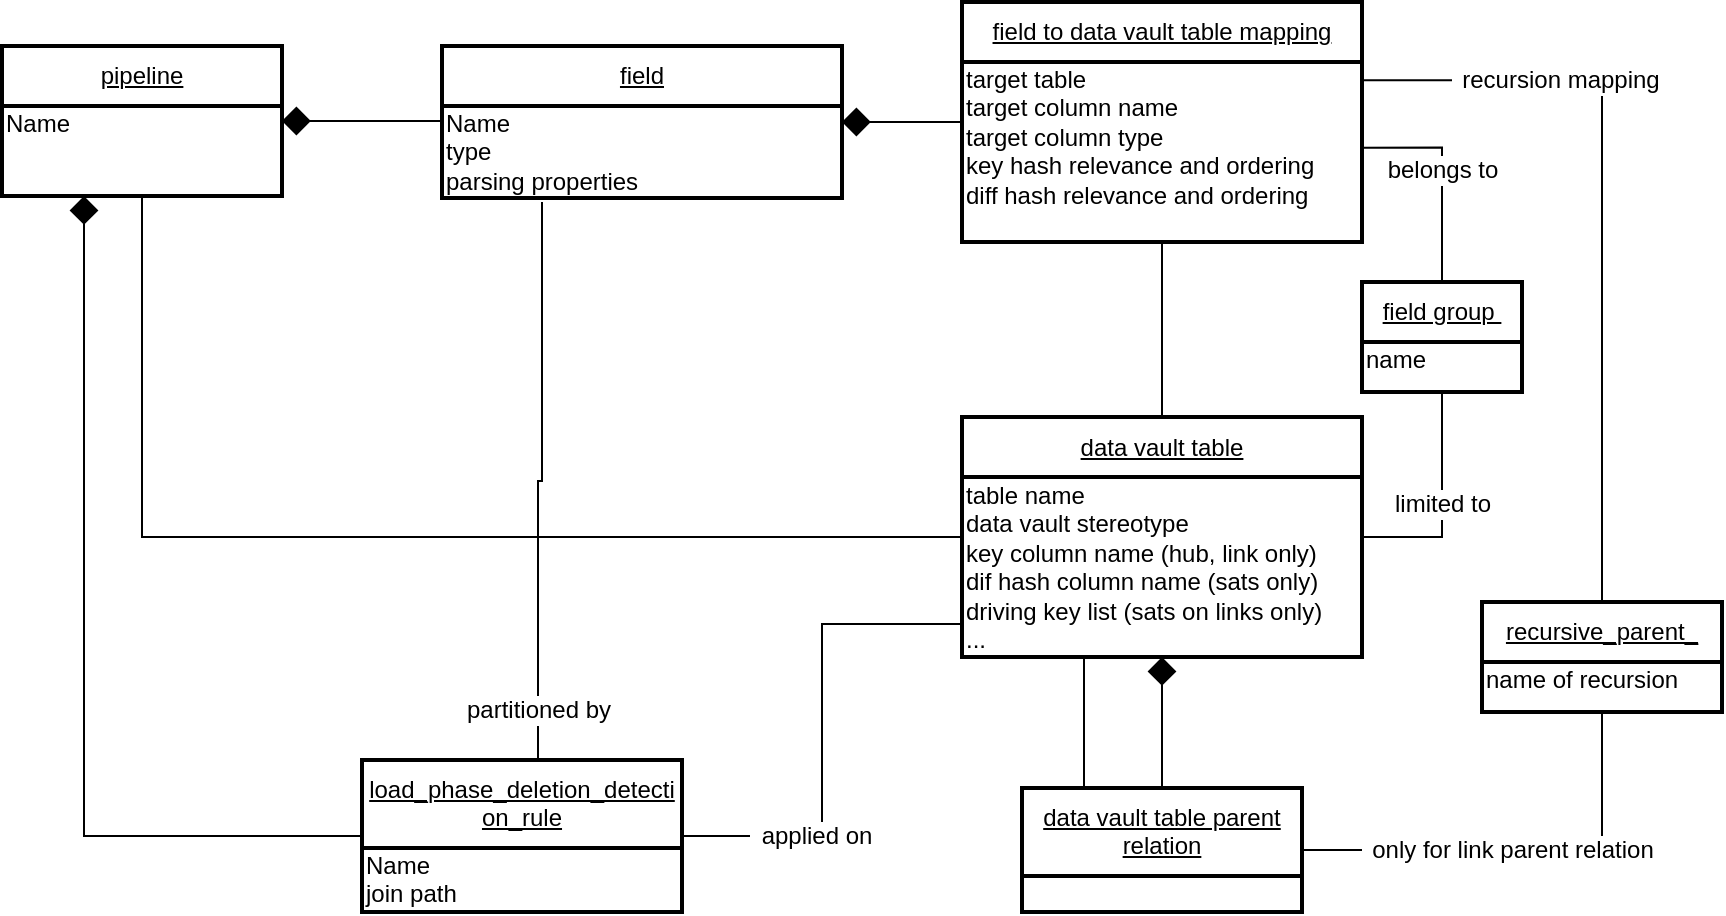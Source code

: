 <mxfile version="20.8.13" type="embed"><diagram id="ijRAcNG_xyvAAmmFcgrQ" name="Seite-1"><mxGraphModel dx="1434" dy="813" grid="1" gridSize="10" guides="1" tooltips="1" connect="1" arrows="1" fold="1" page="1" pageScale="1" pageWidth="827" pageHeight="1169" math="0" shadow="0"><root><mxCell id="0"/><mxCell id="1" parent="0"/><mxCell id="78bXQyf61V3LpKi4EcEU-1" style="shape=rect;verticalAlign=top;align=left;fontSize=12;fontFamily=Helvetica;shadow=0;strokeWidth=2;fillColor=#FFFFFF;strokeColor=#000000;opacity=100.0;gliffyId=61;" vertex="1" parent="1"><mxGeometry x="200" y="389" width="160" height="76" as="geometry"/></mxCell><mxCell id="78bXQyf61V3LpKi4EcEU-2" value="&lt;div style='width: 157.0px;height:auto;word-break: break-word;'&gt;&lt;div align=&quot;center&quot;&gt;&lt;span style=&quot;font-family: Arial; font-size: 12px; font-weight: normal; text-decoration: underline; line-height: 14px;&quot;&gt;load_phase_deletion_detection_rule&lt;/span&gt;&lt;/div&gt;&lt;/div&gt;" style="shape=rect;shadow=0;strokeWidth=2;fillColor=#FFFFFF;strokeColor=#000000;opacity=100.0;html=1;nl2Br=0;verticalAlign=top;align=center;spacingLeft=6.0;spacingRight=6;spacingTop=1.0;spacingBottom=8;whiteSpace=wrap;gliffyId=62;" vertex="1" parent="78bXQyf61V3LpKi4EcEU-1"><mxGeometry width="160" height="44" as="geometry"/></mxCell><mxCell id="78bXQyf61V3LpKi4EcEU-3" value="&lt;div style='width: 157.0px;height:auto;word-break: break-word;'&gt;&lt;div align=&quot;left&quot;&gt;&lt;span style=&quot;font-family: Arial; font-size: 12px; font-weight: normal; text-decoration: none; line-height: 14px;&quot;&gt;Name&lt;/span&gt;&lt;/div&gt;&lt;div align=&quot;left&quot;&gt;&lt;span style=&quot;font-family: Arial; font-size: 12px; font-weight: normal; text-decoration: none; line-height: 14px;&quot;&gt;join path&lt;/span&gt;&lt;/div&gt;&lt;/div&gt;" style="shape=rect;shadow=0;strokeWidth=2;fillColor=#FFFFFF;strokeColor=#000000;opacity=100.0;html=1;nl2Br=0;verticalAlign=top;align=left;spacingLeft=0.0;spacingRight=0;spacingTop=-5.0;spacingBottom=2;whiteSpace=wrap;gliffyId=64;" vertex="1" parent="78bXQyf61V3LpKi4EcEU-1"><mxGeometry y="44" width="160" height="32" as="geometry"/></mxCell><mxCell id="78bXQyf61V3LpKi4EcEU-4" style="shape=rect;verticalAlign=top;align=left;fontSize=12;fontFamily=Helvetica;shadow=0;strokeWidth=2;fillColor=#FFFFFF;strokeColor=#000000;opacity=100.0;gliffyId=2;" vertex="1" parent="1"><mxGeometry x="20" y="32" width="140" height="75" as="geometry"/></mxCell><mxCell id="78bXQyf61V3LpKi4EcEU-5" value="&lt;div style='width: 137.0px;height:auto;word-break: break-word;'&gt;&lt;div align=&quot;center&quot;&gt;&lt;span style=&quot;font-family: Arial; font-size: 12px; font-weight: normal; text-decoration: underline; line-height: 14px;&quot;&gt;pipeline&lt;/span&gt;&lt;/div&gt;&lt;/div&gt;" style="shape=rect;shadow=0;strokeWidth=2;fillColor=#FFFFFF;strokeColor=#000000;opacity=100.0;html=1;nl2Br=0;verticalAlign=top;align=center;spacingLeft=6.0;spacingRight=6;spacingTop=1.0;spacingBottom=8;whiteSpace=wrap;gliffyId=3;" vertex="1" parent="78bXQyf61V3LpKi4EcEU-4"><mxGeometry width="140" height="30" as="geometry"/></mxCell><mxCell id="78bXQyf61V3LpKi4EcEU-6" value="&lt;div style='width: 137.0px;height:auto;word-break: break-word;'&gt;&lt;div align=&quot;left&quot;&gt;&lt;span style=&quot;font-family: Arial; font-size: 12px; font-weight: normal; text-decoration: none; line-height: 14px;&quot; class=&quot;&quot;&gt;Name&lt;/span&gt;&lt;/div&gt;&lt;/div&gt;" style="shape=rect;shadow=0;strokeWidth=2;fillColor=#FFFFFF;strokeColor=#000000;opacity=100.0;html=1;nl2Br=0;verticalAlign=top;align=left;spacingLeft=0.0;spacingRight=0;spacingTop=-5.0;spacingBottom=2;whiteSpace=wrap;gliffyId=5;" vertex="1" parent="78bXQyf61V3LpKi4EcEU-4"><mxGeometry y="30" width="140" height="45" as="geometry"/></mxCell><mxCell id="78bXQyf61V3LpKi4EcEU-7" style="shape=rect;verticalAlign=top;align=left;fontSize=12;fontFamily=Helvetica;shadow=0;strokeWidth=2;fillColor=#FFFFFF;strokeColor=#000000;opacity=100.0;gliffyId=7;" vertex="1" parent="1"><mxGeometry x="240" y="32" width="200" height="76" as="geometry"/></mxCell><mxCell id="78bXQyf61V3LpKi4EcEU-8" value="&lt;div style='width: 197.0px;height:auto;word-break: break-word;'&gt;&lt;div align=&quot;center&quot;&gt;&lt;span style=&quot;font-family: Arial; font-size: 12px; font-weight: normal; text-decoration: underline; line-height: 14px;&quot; class=&quot;&quot;&gt;field&lt;/span&gt;&lt;/div&gt;&lt;/div&gt;" style="shape=rect;shadow=0;strokeWidth=2;fillColor=#FFFFFF;strokeColor=#000000;opacity=100.0;html=1;nl2Br=0;verticalAlign=top;align=center;spacingLeft=6.0;spacingRight=6;spacingTop=1.0;spacingBottom=8;whiteSpace=wrap;gliffyId=8;" vertex="1" parent="78bXQyf61V3LpKi4EcEU-7"><mxGeometry width="200" height="30" as="geometry"/></mxCell><mxCell id="78bXQyf61V3LpKi4EcEU-9" value="&lt;div style='width: 197.0px;height:auto;word-break: break-word;'&gt;&lt;div align=&quot;left&quot;&gt;&lt;span style=&quot;font-family: Arial; font-size: 12px; font-weight: normal; text-decoration: none; line-height: 14px;&quot;&gt;Name&lt;/span&gt;&lt;/div&gt;&lt;div align=&quot;left&quot;&gt;&lt;span style=&quot;font-family: Arial; font-size: 12px; font-weight: normal; text-decoration: none; line-height: 14px;&quot;&gt;type&lt;/span&gt;&lt;/div&gt;&lt;div align=&quot;left&quot;&gt;&lt;span style=&quot;font-family: Arial; font-size: 12px; font-weight: normal; text-decoration: none; line-height: 14px;&quot;&gt;parsing properties&lt;/span&gt;&lt;/div&gt;&lt;/div&gt;" style="shape=rect;shadow=0;strokeWidth=2;fillColor=#FFFFFF;strokeColor=#000000;opacity=100.0;html=1;nl2Br=0;verticalAlign=top;align=left;spacingLeft=0.0;spacingRight=0;spacingTop=-5.0;spacingBottom=2;whiteSpace=wrap;gliffyId=10;" vertex="1" parent="78bXQyf61V3LpKi4EcEU-7"><mxGeometry y="30" width="200" height="46" as="geometry"/></mxCell><mxCell id="78bXQyf61V3LpKi4EcEU-10" style="shape=rect;verticalAlign=top;align=left;fontSize=12;fontFamily=Helvetica;shadow=0;strokeWidth=2;fillColor=#FFFFFF;strokeColor=#000000;opacity=100.0;gliffyId=12;" vertex="1" parent="1"><mxGeometry x="500" y="217.5" width="200" height="120" as="geometry"/></mxCell><mxCell id="78bXQyf61V3LpKi4EcEU-11" value="&lt;div style='width: 197.0px;height:auto;word-break: break-word;'&gt;&lt;div align=&quot;center&quot;&gt;&lt;span style=&quot;font-family: Arial; font-size: 12px; font-weight: normal; text-decoration: underline; line-height: 14px;&quot;&gt;data vault table&lt;/span&gt;&lt;/div&gt;&lt;/div&gt;" style="shape=rect;shadow=0;strokeWidth=2;fillColor=#FFFFFF;strokeColor=#000000;opacity=100.0;html=1;nl2Br=0;verticalAlign=top;align=center;spacingLeft=6.0;spacingRight=6;spacingTop=1.0;spacingBottom=8;whiteSpace=wrap;gliffyId=13;" vertex="1" parent="78bXQyf61V3LpKi4EcEU-10"><mxGeometry width="200" height="30" as="geometry"/></mxCell><mxCell id="78bXQyf61V3LpKi4EcEU-12" value="&lt;div style='width: 197.0px;height:auto;word-break: break-word;'&gt;&lt;div align=&quot;left&quot;&gt;&lt;span style=&quot;font-family: Arial; font-size: 12px; font-weight: normal; text-decoration: none; line-height: 14px;&quot;&gt;table name&lt;/span&gt;&lt;/div&gt;&lt;div align=&quot;left&quot;&gt;&lt;span style=&quot;font-family: Arial; font-size: 12px; font-weight: normal; text-decoration: none; line-height: 14px;&quot;&gt;data vault stereotype&lt;/span&gt;&lt;/div&gt;&lt;div align=&quot;left&quot;&gt;&lt;span style=&quot;font-family: Arial; font-size: 12px; font-weight: normal; text-decoration: none; line-height: 14px;&quot;&gt;key column name (hub, link only)&lt;/span&gt;&lt;/div&gt;&lt;div align=&quot;left&quot;&gt;&lt;span style=&quot;font-family: Arial; font-size: 12px; font-weight: normal; text-decoration: none; line-height: 14px;&quot;&gt;dif hash column name (sats only)&lt;/span&gt;&lt;/div&gt;&lt;div align=&quot;left&quot;&gt;&lt;span style=&quot;font-family: Arial; font-size: 12px; font-weight: normal; text-decoration: none; line-height: 14px;&quot;&gt;driving key list (sats on links only)&lt;/span&gt;&lt;/div&gt;&lt;div align=&quot;left&quot;&gt;&lt;span style=&quot;font-family: Arial; font-size: 12px; font-weight: normal; text-decoration: none; line-height: 14px;&quot;&gt;...&lt;/span&gt;&lt;/div&gt;&lt;/div&gt;" style="shape=rect;shadow=0;strokeWidth=2;fillColor=#FFFFFF;strokeColor=#000000;opacity=100.0;html=1;nl2Br=0;verticalAlign=top;align=left;spacingLeft=0.0;spacingRight=0;spacingTop=-5.0;spacingBottom=2;whiteSpace=wrap;gliffyId=15;" vertex="1" parent="78bXQyf61V3LpKi4EcEU-10"><mxGeometry y="30" width="200" height="90" as="geometry"/></mxCell><mxCell id="78bXQyf61V3LpKi4EcEU-13" style="shape=rect;verticalAlign=top;align=left;fontSize=12;fontFamily=Helvetica;shadow=0;strokeWidth=2;fillColor=#FFFFFF;strokeColor=#000000;opacity=100.0;gliffyId=26;" vertex="1" parent="1"><mxGeometry x="500" y="10" width="200" height="120" as="geometry"/></mxCell><mxCell id="78bXQyf61V3LpKi4EcEU-14" value="&lt;div style='width: 197.0px;height:auto;word-break: break-word;'&gt;&lt;div align=&quot;center&quot;&gt;&lt;span style=&quot;font-family: Arial; font-size: 12px; font-weight: normal; text-decoration: underline; line-height: 14px;&quot;&gt;field to data vault table mapping&lt;/span&gt;&lt;/div&gt;&lt;/div&gt;" style="shape=rect;shadow=0;strokeWidth=2;fillColor=#FFFFFF;strokeColor=#000000;opacity=100.0;html=1;nl2Br=0;verticalAlign=top;align=center;spacingLeft=6.0;spacingRight=6;spacingTop=1.0;spacingBottom=8;whiteSpace=wrap;gliffyId=27;" vertex="1" parent="78bXQyf61V3LpKi4EcEU-13"><mxGeometry width="200" height="30" as="geometry"/></mxCell><mxCell id="78bXQyf61V3LpKi4EcEU-15" value="&lt;div style='width: 197.0px;height:auto;word-break: break-word;'&gt;&lt;div align=&quot;left&quot;&gt;&lt;span style=&quot;font-family: Arial; font-size: 12px; font-weight: normal; text-decoration: none; line-height: 14px;&quot;&gt;target table&lt;/span&gt;&lt;/div&gt;&lt;div align=&quot;left&quot;&gt;&lt;span style=&quot;font-family: Arial; font-size: 12px; font-weight: normal; text-decoration: none; line-height: 14px;&quot;&gt;target column name&lt;/span&gt;&lt;/div&gt;&lt;div align=&quot;left&quot;&gt;&lt;span style=&quot;font-family: Arial; font-size: 12px; font-weight: normal; text-decoration: none; line-height: 14px;&quot;&gt;target column type&lt;/span&gt;&lt;/div&gt;&lt;div align=&quot;left&quot;&gt;&lt;span style=&quot;font-family: Arial; font-size: 12px; font-weight: normal; text-decoration: none; line-height: 14px;&quot;&gt;key hash relevance and ordering&lt;/span&gt;&lt;/div&gt;&lt;div align=&quot;left&quot;&gt;&lt;span style=&quot;font-family: Arial; font-size: 12px; font-weight: normal; text-decoration: none; line-height: 14px;&quot;&gt;diff hash relevance&amp;nbsp;and ordering&lt;/span&gt;&lt;/div&gt;&lt;/div&gt;" style="shape=rect;shadow=0;strokeWidth=2;fillColor=#FFFFFF;strokeColor=#000000;opacity=100.0;html=1;nl2Br=0;verticalAlign=top;align=left;spacingLeft=0.0;spacingRight=0;spacingTop=-5.0;spacingBottom=2;whiteSpace=wrap;gliffyId=29;" vertex="1" parent="78bXQyf61V3LpKi4EcEU-13"><mxGeometry y="30" width="200" height="90" as="geometry"/></mxCell><mxCell id="78bXQyf61V3LpKi4EcEU-16" style="shape=rect;verticalAlign=top;align=left;fontSize=12;fontFamily=Helvetica;shadow=0;strokeWidth=2;fillColor=#FFFFFF;strokeColor=#000000;opacity=100.0;gliffyId=33;" vertex="1" parent="1"><mxGeometry x="530" y="403" width="140" height="62" as="geometry"/></mxCell><mxCell id="78bXQyf61V3LpKi4EcEU-17" value="&lt;div style='width: 137.0px;height:auto;word-break: break-word;'&gt;&lt;div align=&quot;center&quot;&gt;&lt;span style=&quot;font-family: Arial; font-size: 12px; font-weight: normal; text-decoration: underline; line-height: 14px;&quot;&gt;data vault table parent relation&lt;/span&gt;&lt;/div&gt;&lt;/div&gt;" style="shape=rect;shadow=0;strokeWidth=2;fillColor=#FFFFFF;strokeColor=#000000;opacity=100.0;html=1;nl2Br=0;verticalAlign=top;align=center;spacingLeft=6.0;spacingRight=6;spacingTop=1.0;spacingBottom=8;whiteSpace=wrap;gliffyId=34;" vertex="1" parent="78bXQyf61V3LpKi4EcEU-16"><mxGeometry width="140" height="44" as="geometry"/></mxCell><mxCell id="78bXQyf61V3LpKi4EcEU-18" value="&lt;div style='width: 137.0px;height:auto;word-break: break-word;'&gt;&lt;div align=&quot;left&quot;&gt;&lt;span style=&quot;font-family: Arial; font-size: 12px; font-weight: normal; text-decoration: none; line-height: 14px;&quot; class=&quot;&quot;&gt;&amp;nbsp;&lt;/span&gt;&lt;/div&gt;&lt;/div&gt;" style="shape=rect;shadow=0;strokeWidth=2;fillColor=#FFFFFF;strokeColor=#000000;opacity=100.0;html=1;nl2Br=0;verticalAlign=top;align=left;spacingLeft=0.0;spacingRight=0;spacingTop=-5.0;spacingBottom=2;whiteSpace=wrap;gliffyId=36;" vertex="1" parent="78bXQyf61V3LpKi4EcEU-16"><mxGeometry y="44" width="140" height="18" as="geometry"/></mxCell><mxCell id="78bXQyf61V3LpKi4EcEU-19" style="shape=rect;verticalAlign=top;align=left;fontSize=12;fontFamily=Helvetica;shadow=0;strokeWidth=2;fillColor=#FFFFFF;strokeColor=#000000;opacity=100.0;gliffyId=39;" vertex="1" parent="1"><mxGeometry x="700" y="150" width="80" height="55" as="geometry"/></mxCell><mxCell id="78bXQyf61V3LpKi4EcEU-20" value="&lt;div style='width: 77.0px;height:auto;word-break: break-word;'&gt;&lt;div align=&quot;center&quot;&gt;&lt;span style=&quot;font-family: Arial; font-size: 12px; font-weight: normal; text-decoration: underline; line-height: 14px;&quot;&gt;field group&amp;nbsp;&lt;/span&gt;&lt;/div&gt;&lt;/div&gt;" style="shape=rect;shadow=0;strokeWidth=2;fillColor=#FFFFFF;strokeColor=#000000;opacity=100.0;html=1;nl2Br=0;verticalAlign=top;align=center;spacingLeft=6.0;spacingRight=6;spacingTop=1.0;spacingBottom=8;whiteSpace=wrap;gliffyId=40;" vertex="1" parent="78bXQyf61V3LpKi4EcEU-19"><mxGeometry width="80" height="30" as="geometry"/></mxCell><mxCell id="78bXQyf61V3LpKi4EcEU-21" value="&lt;div style='width: 77.0px;height:auto;word-break: break-word;'&gt;&lt;div align=&quot;left&quot;&gt;&lt;span style=&quot;font-family: Arial; font-size: 12px; font-weight: normal; text-decoration: none; line-height: 14px;&quot; class=&quot;&quot;&gt;name&lt;/span&gt;&lt;/div&gt;&lt;/div&gt;" style="shape=rect;shadow=0;strokeWidth=2;fillColor=#FFFFFF;strokeColor=#000000;opacity=100.0;html=1;nl2Br=0;verticalAlign=top;align=left;spacingLeft=0.0;spacingRight=0;spacingTop=-5.0;spacingBottom=2;whiteSpace=wrap;gliffyId=42;" vertex="1" parent="78bXQyf61V3LpKi4EcEU-19"><mxGeometry y="30" width="80" height="25" as="geometry"/></mxCell><mxCell id="78bXQyf61V3LpKi4EcEU-22" style="shape=rect;verticalAlign=top;align=left;fontSize=12;fontFamily=Helvetica;shadow=0;strokeWidth=2;fillColor=#FFFFFF;strokeColor=#000000;opacity=100.0;gliffyId=48;" vertex="1" parent="1"><mxGeometry x="760" y="310" width="120" height="55" as="geometry"/></mxCell><mxCell id="78bXQyf61V3LpKi4EcEU-23" value="&lt;div style='width: 117.0px;height:auto;word-break: break-word;'&gt;&lt;div align=&quot;center&quot;&gt;&lt;span style=&quot;font-family: Arial; font-size: 12px; font-weight: normal; text-decoration: underline; line-height: 14px;&quot;&gt;recursive_parent_&lt;/span&gt;&lt;/div&gt;&lt;/div&gt;" style="shape=rect;shadow=0;strokeWidth=2;fillColor=#FFFFFF;strokeColor=#000000;opacity=100.0;html=1;nl2Br=0;verticalAlign=top;align=center;spacingLeft=6.0;spacingRight=6;spacingTop=1.0;spacingBottom=8;whiteSpace=wrap;gliffyId=49;" vertex="1" parent="78bXQyf61V3LpKi4EcEU-22"><mxGeometry width="120" height="30" as="geometry"/></mxCell><mxCell id="78bXQyf61V3LpKi4EcEU-24" value="&lt;div style='width: 117.0px;height:auto;word-break: break-word;'&gt;&lt;div align=&quot;left&quot;&gt;&lt;span style=&quot;font-family: Arial; font-size: 12px; font-weight: normal; text-decoration: none; line-height: 14px;&quot;&gt;name of recursion&lt;/span&gt;&lt;/div&gt;&lt;/div&gt;" style="shape=rect;shadow=0;strokeWidth=2;fillColor=#FFFFFF;strokeColor=#000000;opacity=100.0;html=1;nl2Br=0;verticalAlign=top;align=left;spacingLeft=0.0;spacingRight=0;spacingTop=-5.0;spacingBottom=2;whiteSpace=wrap;gliffyId=51;" vertex="1" parent="78bXQyf61V3LpKi4EcEU-22"><mxGeometry y="30" width="120" height="25" as="geometry"/></mxCell><mxCell id="78bXQyf61V3LpKi4EcEU-25" style="shape=filledEdge;strokeWidth=1;strokeColor=#000000;fillColor=none;startArrow=none;startFill=0;startSize=6;endArrow=diamond;endFill=1;endSize=12;rounded=0;gliffyId=68;edgeStyle=orthogonalEdgeStyle;" edge="1" parent="1" source="78bXQyf61V3LpKi4EcEU-1" target="78bXQyf61V3LpKi4EcEU-4"><mxGeometry width="100" height="100" relative="1" as="geometry"><Array as="points"><mxPoint x="200" y="427"/><mxPoint x="61" y="427"/><mxPoint x="61" y="107"/></Array></mxGeometry></mxCell><mxCell id="78bXQyf61V3LpKi4EcEU-26" style="shape=filledEdge;strokeWidth=1;strokeColor=#000000;fillColor=none;startArrow=none;startFill=0;startSize=6;endArrow=diamond;endFill=1;endSize=12;rounded=0;gliffyId=24;edgeStyle=orthogonalEdgeStyle;" edge="1" parent="1" source="78bXQyf61V3LpKi4EcEU-7" target="78bXQyf61V3LpKi4EcEU-4"><mxGeometry width="100" height="100" relative="1" as="geometry"><Array as="points"><mxPoint x="240.002" y="69.5"/><mxPoint x="213.334" y="69.5"/><mxPoint x="186.667" y="69.5"/><mxPoint x="160" y="69.5"/></Array></mxGeometry></mxCell><mxCell id="78bXQyf61V3LpKi4EcEU-27" style="shape=filledEdge;strokeWidth=1;strokeColor=#000000;fillColor=none;startArrow=none;startFill=0;startSize=6;endArrow=diamond;endFill=1;endSize=12;rounded=0;gliffyId=31;edgeStyle=orthogonalEdgeStyle;" edge="1" parent="1" source="78bXQyf61V3LpKi4EcEU-13" target="78bXQyf61V3LpKi4EcEU-7"><mxGeometry width="100" height="100" relative="1" as="geometry"><Array as="points"><mxPoint x="500" y="70"/><mxPoint x="480" y="70"/><mxPoint x="460" y="70"/><mxPoint x="440" y="70"/></Array></mxGeometry></mxCell><mxCell id="78bXQyf61V3LpKi4EcEU-28" style="shape=filledEdge;strokeWidth=1;strokeColor=#000000;fillColor=none;startArrow=none;startFill=0;startSize=6;endArrow=diamond;endFill=1;endSize=12;rounded=0;gliffyId=38;edgeStyle=orthogonalEdgeStyle;" edge="1" parent="1" source="78bXQyf61V3LpKi4EcEU-16" target="78bXQyf61V3LpKi4EcEU-10"><mxGeometry width="100" height="100" relative="1" as="geometry"><Array as="points"><mxPoint x="600" y="403"/><mxPoint x="600" y="381.167"/><mxPoint x="600" y="359.333"/><mxPoint x="600" y="337.5"/></Array></mxGeometry></mxCell><mxCell id="78bXQyf61V3LpKi4EcEU-29" style="shape=filledEdge;strokeWidth=1;strokeColor=#000000;fillColor=none;startArrow=none;startFill=0;startSize=6;endArrow=none;endFill=0;endSize=6;rounded=0;gliffyId=25;exitX=0.5;exitY=1.0;exitPerimeter=0;entryX=0.0;entryY=0.5;entryPerimeter=0;edgeStyle=orthogonalEdgeStyle;" edge="1" parent="1" source="78bXQyf61V3LpKi4EcEU-4" target="78bXQyf61V3LpKi4EcEU-10"><mxGeometry width="100" height="100" relative="1" as="geometry"><Array as="points"><mxPoint x="90" y="107"/><mxPoint x="90" y="277.5"/><mxPoint x="500" y="277.5"/></Array></mxGeometry></mxCell><mxCell id="78bXQyf61V3LpKi4EcEU-30" style="shape=filledEdge;strokeWidth=1;strokeColor=#000000;fillColor=none;startArrow=none;startFill=0;startSize=6;endArrow=none;endFill=0;endSize=6;rounded=0;html=1;nl2Br=0;gliffyId=70;exitX=1.0;exitY=0.5;exitPerimeter=0;entryX=0.0;entryY=0.863;entryPerimeter=0;edgeStyle=orthogonalEdgeStyle;" edge="1" parent="1" source="78bXQyf61V3LpKi4EcEU-1" target="78bXQyf61V3LpKi4EcEU-10"><mxGeometry width="100" height="100" relative="1" as="geometry"><Array as="points"><mxPoint x="360" y="427"/><mxPoint x="430" y="427"/><mxPoint x="430" y="321"/><mxPoint x="500" y="321"/></Array></mxGeometry></mxCell><mxCell id="78bXQyf61V3LpKi4EcEU-31" value="&lt;div style='width: 66.391px;height:auto;word-break: break-word;'&gt;&lt;div align=&quot;center&quot;&gt;&lt;span style=&quot;font-family: Arial; font-size: 12px; line-height: 14px;&quot;&gt;applied on&lt;/span&gt;&lt;/div&gt;&lt;/div&gt;" style="text;html=1;nl2Br=0;labelBackgroundColor=#FFFFFF;html=1;nl2Br=0;verticalAlign=middle;align=center;spacingLeft=0.0;spacingRight=0;gliffyId=71;" vertex="1" parent="78bXQyf61V3LpKi4EcEU-30"><mxGeometry x="-0.457" relative="1" as="geometry"><mxPoint as="offset"/></mxGeometry></mxCell><mxCell id="78bXQyf61V3LpKi4EcEU-32" style="shape=filledEdge;strokeWidth=1;strokeColor=#000000;fillColor=none;startArrow=none;startFill=0;startSize=6;endArrow=none;endFill=0;endSize=6;rounded=0;html=1;nl2Br=0;gliffyId=72;exitX=0.55;exitY=0.0;exitPerimeter=0;edgeStyle=orthogonalEdgeStyle;" edge="1" parent="1" source="78bXQyf61V3LpKi4EcEU-1"><mxGeometry width="100" height="100" relative="1" as="geometry"><mxPoint x="290" y="110" as="targetPoint"/><Array as="points"><mxPoint x="288" y="389"/><mxPoint x="288" y="249.5"/><mxPoint x="290" y="249.5"/></Array></mxGeometry></mxCell><mxCell id="78bXQyf61V3LpKi4EcEU-33" value="&lt;div style='width: 83.047px;height:auto;word-break: break-word;'&gt;&lt;div align=&quot;center&quot;&gt;&lt;span style=&quot;font-family: Arial; font-size: 12px; line-height: 14px;&quot;&gt;partitioned by&lt;/span&gt;&lt;/div&gt;&lt;/div&gt;" style="text;html=1;nl2Br=0;labelBackgroundColor=#FFFFFF;html=1;nl2Br=0;verticalAlign=middle;align=center;spacingLeft=0.0;spacingRight=0;gliffyId=73;" vertex="1" parent="78bXQyf61V3LpKi4EcEU-32"><mxGeometry x="-0.82" relative="1" as="geometry"><mxPoint as="offset"/></mxGeometry></mxCell><mxCell id="78bXQyf61V3LpKi4EcEU-34" style="shape=filledEdge;strokeWidth=1;strokeColor=#000000;fillColor=none;startArrow=none;startFill=0;startSize=6;endArrow=none;endFill=0;endSize=6;rounded=0;gliffyId=32;exitX=0.5;exitY=0.0;exitPerimeter=0;entryX=0.5;entryY=1.0;entryPerimeter=0;edgeStyle=orthogonalEdgeStyle;" edge="1" parent="1" source="78bXQyf61V3LpKi4EcEU-10" target="78bXQyf61V3LpKi4EcEU-13"><mxGeometry width="100" height="100" relative="1" as="geometry"><Array as="points"><mxPoint x="600" y="217.5"/><mxPoint x="600" y="188.333"/><mxPoint x="600" y="159.167"/><mxPoint x="600" y="130"/></Array></mxGeometry></mxCell><mxCell id="78bXQyf61V3LpKi4EcEU-35" style="shape=filledEdge;strokeWidth=1;strokeColor=#000000;fillColor=none;startArrow=none;startFill=0;startSize=6;endArrow=none;endFill=0;endSize=6;rounded=0;gliffyId=74;exitX=0.2;exitY=0.0;exitPerimeter=0;entryX=0.305;entryY=1.0;entryPerimeter=0;edgeStyle=orthogonalEdgeStyle;" edge="1" parent="1" source="78bXQyf61V3LpKi4EcEU-16" target="78bXQyf61V3LpKi4EcEU-10"><mxGeometry width="100" height="100" relative="1" as="geometry"><Array as="points"><mxPoint x="561" y="403.069"/><mxPoint x="561" y="381.212"/><mxPoint x="561" y="359.356"/><mxPoint x="561" y="337.5"/></Array></mxGeometry></mxCell><mxCell id="78bXQyf61V3LpKi4EcEU-36" style="shape=filledEdge;strokeWidth=1;strokeColor=#000000;fillColor=none;startArrow=none;startFill=0;startSize=6;endArrow=none;endFill=0;endSize=6;rounded=0;html=1;nl2Br=0;gliffyId=44;exitX=1.0;exitY=0.5;exitPerimeter=0;entryX=0.5;entryY=1.0;entryPerimeter=0;edgeStyle=orthogonalEdgeStyle;" edge="1" parent="1" source="78bXQyf61V3LpKi4EcEU-10" target="78bXQyf61V3LpKi4EcEU-19"><mxGeometry width="100" height="100" relative="1" as="geometry"><Array as="points"><mxPoint x="700" y="277.5"/><mxPoint x="740" y="277.5"/><mxPoint x="740" y="205"/></Array></mxGeometry></mxCell><mxCell id="78bXQyf61V3LpKi4EcEU-37" value="&lt;div style='width: 59.031px;height:auto;word-break: break-word;'&gt;&lt;div align=&quot;center&quot;&gt;&lt;span style=&quot;font-family: Arial; font-size: 12px; line-height: 14px;&quot;&gt;limited to&lt;/span&gt;&lt;/div&gt;&lt;/div&gt;" style="text;html=1;nl2Br=0;labelBackgroundColor=#FFFFFF;html=1;nl2Br=0;verticalAlign=middle;align=center;spacingLeft=0.0;spacingRight=0;gliffyId=45;" vertex="1" parent="78bXQyf61V3LpKi4EcEU-36"><mxGeometry relative="1" as="geometry"><mxPoint as="offset"/></mxGeometry></mxCell><mxCell id="78bXQyf61V3LpKi4EcEU-38" style="shape=filledEdge;strokeWidth=1;strokeColor=#000000;fillColor=none;startArrow=none;startFill=0;startSize=6;endArrow=none;endFill=0;endSize=6;rounded=0;html=1;nl2Br=0;gliffyId=46;exitX=0.5;exitY=0.0;exitPerimeter=0;entryX=1.0;entryY=0.607;entryPerimeter=0;edgeStyle=orthogonalEdgeStyle;" edge="1" parent="1" source="78bXQyf61V3LpKi4EcEU-19" target="78bXQyf61V3LpKi4EcEU-13"><mxGeometry width="100" height="100" relative="1" as="geometry"><Array as="points"><mxPoint x="740" y="150"/><mxPoint x="740" y="82.809"/><mxPoint x="700" y="82.809"/></Array></mxGeometry></mxCell><mxCell id="78bXQyf61V3LpKi4EcEU-39" value="&lt;div style='width: 66.391px;height:auto;word-break: break-word;'&gt;&lt;div align=&quot;center&quot;&gt;&lt;span style=&quot;font-family: Arial; font-size: 12px; line-height: 14px;&quot;&gt;belongs to&lt;/span&gt;&lt;/div&gt;&lt;/div&gt;" style="text;html=1;nl2Br=0;labelBackgroundColor=#FFFFFF;html=1;nl2Br=0;verticalAlign=middle;align=center;spacingLeft=0.0;spacingRight=0;gliffyId=47;" vertex="1" parent="78bXQyf61V3LpKi4EcEU-38"><mxGeometry x="0.045" relative="1" as="geometry"><mxPoint as="offset"/></mxGeometry></mxCell><mxCell id="78bXQyf61V3LpKi4EcEU-40" style="shape=filledEdge;strokeWidth=1;strokeColor=#000000;fillColor=none;startArrow=none;startFill=0;startSize=6;endArrow=none;endFill=0;endSize=6;rounded=0;html=1;nl2Br=0;gliffyId=53;exitX=1.0;exitY=0.5;exitPerimeter=0;entryX=0.5;entryY=1.0;entryPerimeter=0;edgeStyle=orthogonalEdgeStyle;" edge="1" parent="1" source="78bXQyf61V3LpKi4EcEU-16" target="78bXQyf61V3LpKi4EcEU-22"><mxGeometry width="100" height="100" relative="1" as="geometry"><Array as="points"><mxPoint x="670" y="434"/><mxPoint x="820" y="434"/><mxPoint x="820" y="365"/></Array></mxGeometry></mxCell><mxCell id="78bXQyf61V3LpKi4EcEU-41" value="&lt;div style='width: 151.75px;height:auto;word-break: break-word;'&gt;&lt;div align=&quot;center&quot;&gt;&lt;span style=&quot;font-family: Arial; font-size: 12px; line-height: 14px;&quot;&gt;only for link parent relation&lt;/span&gt;&lt;/div&gt;&lt;/div&gt;" style="text;html=1;nl2Br=0;labelBackgroundColor=#FFFFFF;html=1;nl2Br=0;verticalAlign=middle;align=center;spacingLeft=0.0;spacingRight=0;gliffyId=54;" vertex="1" parent="78bXQyf61V3LpKi4EcEU-40"><mxGeometry x="-0.041" relative="1" as="geometry"><mxPoint as="offset"/></mxGeometry></mxCell><mxCell id="78bXQyf61V3LpKi4EcEU-42" style="shape=filledEdge;strokeWidth=1;strokeColor=#000000;fillColor=none;startArrow=none;startFill=0;startSize=6;endArrow=none;endFill=0;endSize=6;rounded=0;html=1;nl2Br=0;gliffyId=55;exitX=1.0;exitY=0.326;exitPerimeter=0;entryX=0.5;entryY=0.0;entryPerimeter=0;edgeStyle=orthogonalEdgeStyle;" edge="1" parent="1" source="78bXQyf61V3LpKi4EcEU-13" target="78bXQyf61V3LpKi4EcEU-22"><mxGeometry width="100" height="100" relative="1" as="geometry"><Array as="points"><mxPoint x="700" y="49.101"/><mxPoint x="820" y="49.101"/><mxPoint x="820" y="310"/></Array></mxGeometry></mxCell><mxCell id="78bXQyf61V3LpKi4EcEU-43" value="&lt;div style='width: 109.719px;height:auto;word-break: break-word;'&gt;&lt;div align=&quot;center&quot;&gt;&lt;span style=&quot;font-family: Arial; font-size: 12px; line-height: 14px;&quot;&gt;recursion mapping&lt;/span&gt;&lt;/div&gt;&lt;/div&gt;" style="text;html=1;nl2Br=0;labelBackgroundColor=#FFFFFF;html=1;nl2Br=0;verticalAlign=middle;align=center;spacingLeft=0.0;spacingRight=0;gliffyId=56;" vertex="1" parent="78bXQyf61V3LpKi4EcEU-42"><mxGeometry x="-0.48" relative="1" as="geometry"><mxPoint as="offset"/></mxGeometry></mxCell></root></mxGraphModel></diagram></mxfile>